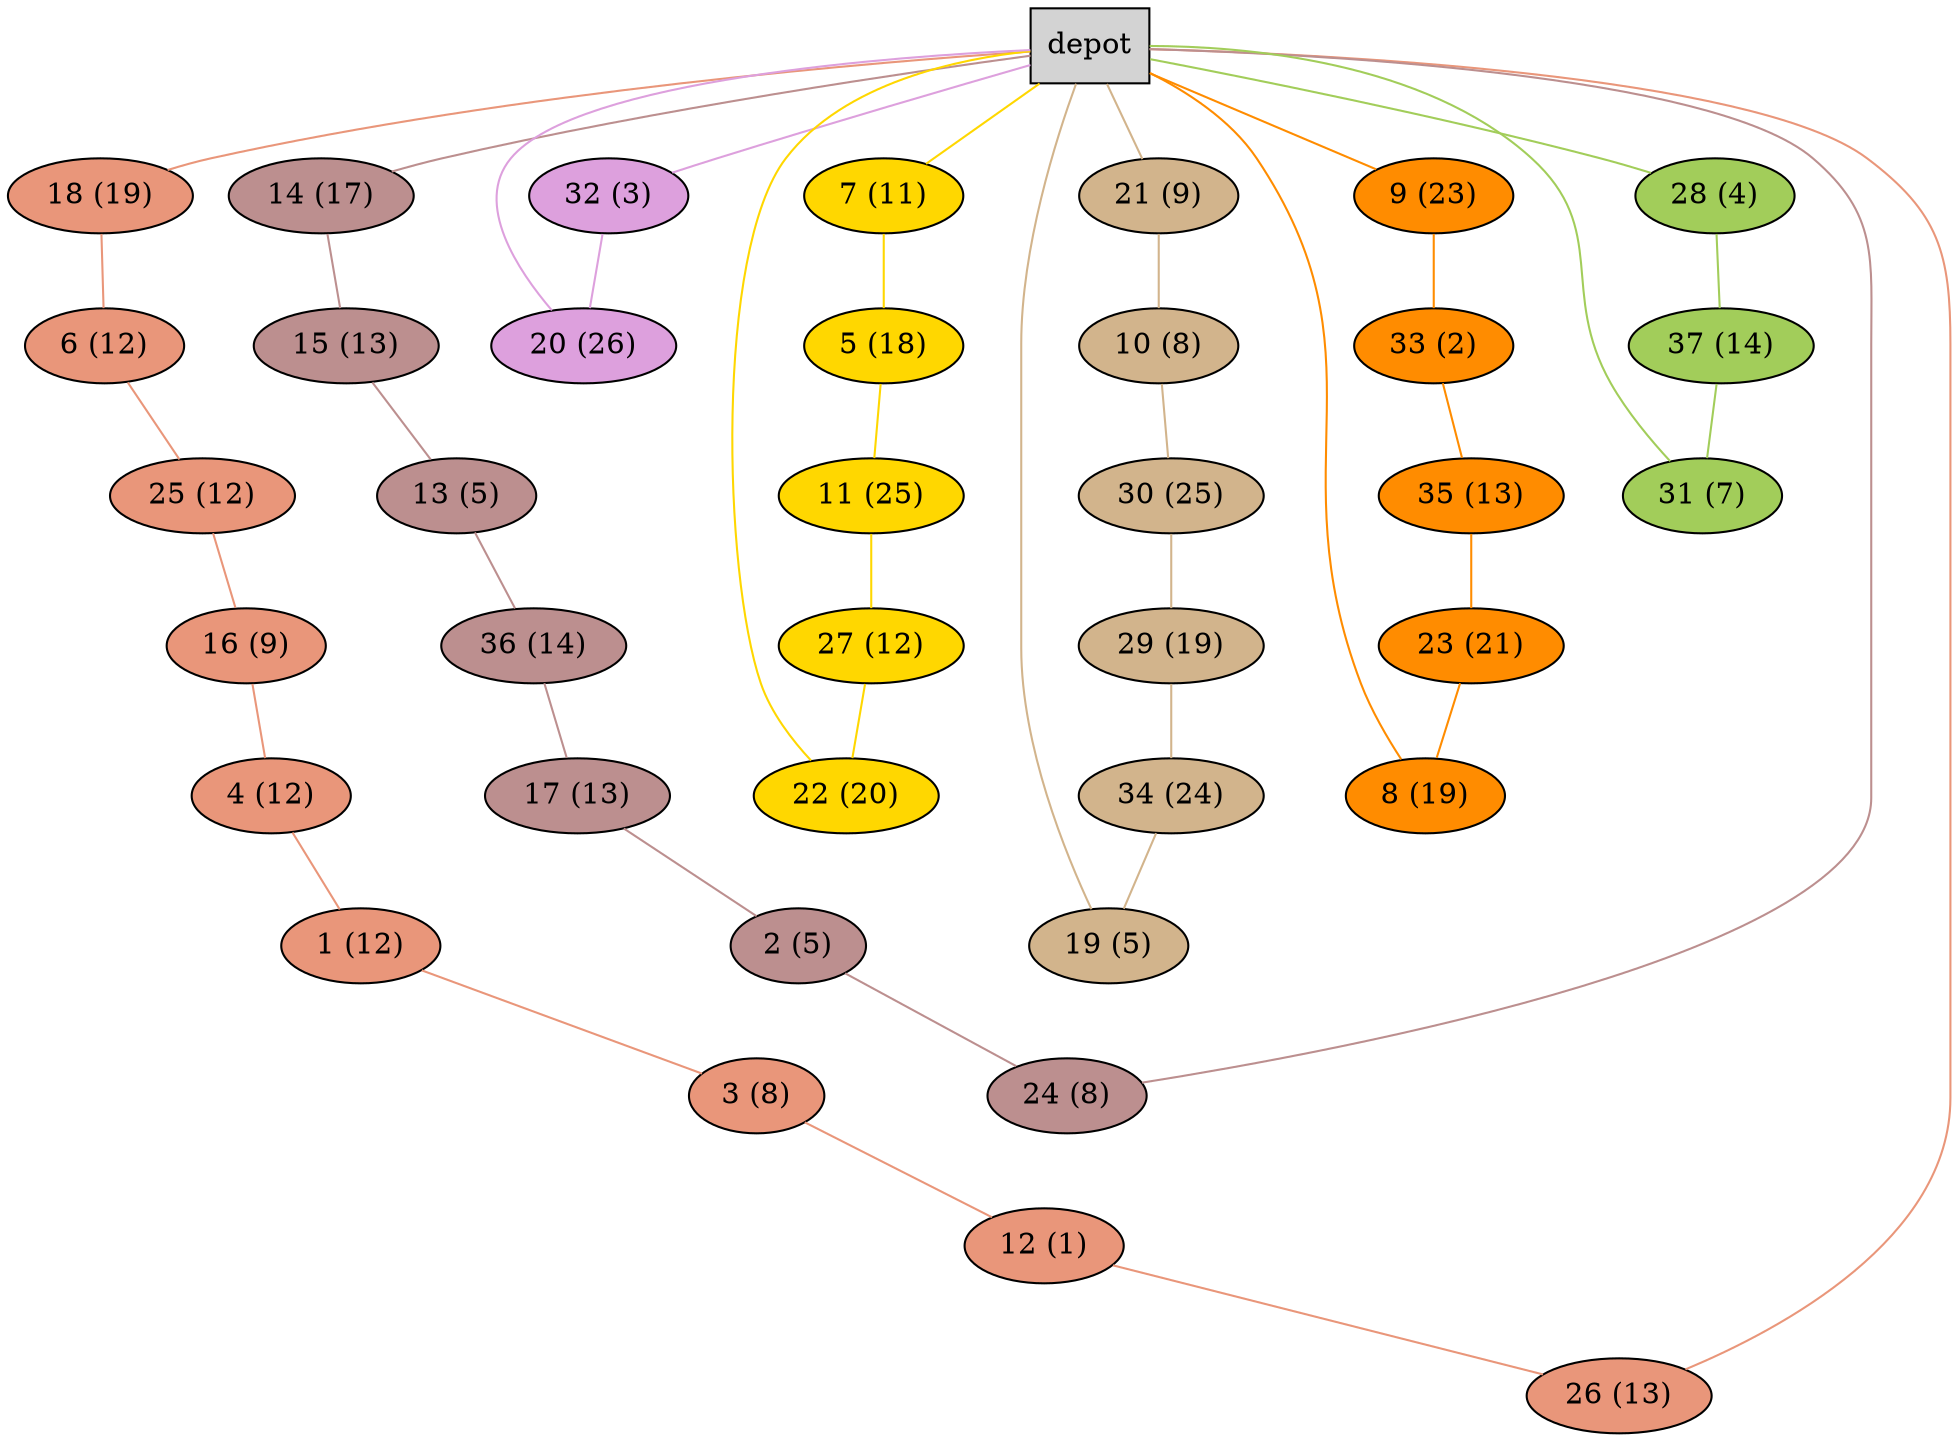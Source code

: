 graph G {
  0[shape = box, label = "depot", style = filled ];
  18[shape = ellipse, label = "18 (19)", style = filled , fillcolor = darksalmon ];
  "0"--"18"[color = darksalmon];
  6[shape = ellipse, label = "6 (12)", style = filled , fillcolor = darksalmon ];
  "18"--"6"[color = darksalmon];
  25[shape = ellipse, label = "25 (12)", style = filled , fillcolor = darksalmon ];
  "6"--"25"[color = darksalmon];
  16[shape = ellipse, label = "16 (9)", style = filled , fillcolor = darksalmon ];
  "25"--"16"[color = darksalmon];
  4[shape = ellipse, label = "4 (12)", style = filled , fillcolor = darksalmon ];
  "16"--"4"[color = darksalmon];
  1[shape = ellipse, label = "1 (12)", style = filled , fillcolor = darksalmon ];
  "4"--"1"[color = darksalmon];
  3[shape = ellipse, label = "3 (8)", style = filled , fillcolor = darksalmon ];
  "1"--"3"[color = darksalmon];
  12[shape = ellipse, label = "12 (1)", style = filled , fillcolor = darksalmon ];
  "3"--"12"[color = darksalmon];
  26[shape = ellipse, label = "26 (13)", style = filled , fillcolor = darksalmon ];
  "12"--"26"[color = darksalmon];
  "26"--"0"[color = darksalmon];
  7[shape = ellipse, label = "7 (11)", style = filled , fillcolor = gold ];
  "0"--"7"[color = gold];
  5[shape = ellipse, label = "5 (18)", style = filled , fillcolor = gold ];
  "7"--"5"[color = gold];
  11[shape = ellipse, label = "11 (25)", style = filled , fillcolor = gold ];
  "5"--"11"[color = gold];
  27[shape = ellipse, label = "27 (12)", style = filled , fillcolor = gold ];
  "11"--"27"[color = gold];
  22[shape = ellipse, label = "22 (20)", style = filled , fillcolor = gold ];
  "27"--"22"[color = gold];
  "22"--"0"[color = gold];
  32[shape = ellipse, label = "32 (3)", style = filled , fillcolor = plum ];
  "0"--"32"[color = plum];
  20[shape = ellipse, label = "20 (26)", style = filled , fillcolor = plum ];
  "32"--"20"[color = plum];
  "20"--"0"[color = plum];
  21[shape = ellipse, label = "21 (9)", style = filled , fillcolor = tan ];
  "0"--"21"[color = tan];
  10[shape = ellipse, label = "10 (8)", style = filled , fillcolor = tan ];
  "21"--"10"[color = tan];
  30[shape = ellipse, label = "30 (25)", style = filled , fillcolor = tan ];
  "10"--"30"[color = tan];
  29[shape = ellipse, label = "29 (19)", style = filled , fillcolor = tan ];
  "30"--"29"[color = tan];
  34[shape = ellipse, label = "34 (24)", style = filled , fillcolor = tan ];
  "29"--"34"[color = tan];
  19[shape = ellipse, label = "19 (5)", style = filled , fillcolor = tan ];
  "34"--"19"[color = tan];
  "19"--"0"[color = tan];
  9[shape = ellipse, label = "9 (23)", style = filled , fillcolor = darkorange ];
  "0"--"9"[color = darkorange];
  33[shape = ellipse, label = "33 (2)", style = filled , fillcolor = darkorange ];
  "9"--"33"[color = darkorange];
  35[shape = ellipse, label = "35 (13)", style = filled , fillcolor = darkorange ];
  "33"--"35"[color = darkorange];
  23[shape = ellipse, label = "23 (21)", style = filled , fillcolor = darkorange ];
  "35"--"23"[color = darkorange];
  8[shape = ellipse, label = "8 (19)", style = filled , fillcolor = darkorange ];
  "23"--"8"[color = darkorange];
  "8"--"0"[color = darkorange];
  14[shape = ellipse, label = "14 (17)", style = filled , fillcolor = rosybrown ];
  "0"--"14"[color = rosybrown];
  15[shape = ellipse, label = "15 (13)", style = filled , fillcolor = rosybrown ];
  "14"--"15"[color = rosybrown];
  13[shape = ellipse, label = "13 (5)", style = filled , fillcolor = rosybrown ];
  "15"--"13"[color = rosybrown];
  36[shape = ellipse, label = "36 (14)", style = filled , fillcolor = rosybrown ];
  "13"--"36"[color = rosybrown];
  17[shape = ellipse, label = "17 (13)", style = filled , fillcolor = rosybrown ];
  "36"--"17"[color = rosybrown];
  2[shape = ellipse, label = "2 (5)", style = filled , fillcolor = rosybrown ];
  "17"--"2"[color = rosybrown];
  24[shape = ellipse, label = "24 (8)", style = filled , fillcolor = rosybrown ];
  "2"--"24"[color = rosybrown];
  "24"--"0"[color = rosybrown];
  28[shape = ellipse, label = "28 (4)", style = filled , fillcolor = darkolivegreen3 ];
  "0"--"28"[color = darkolivegreen3];
  37[shape = ellipse, label = "37 (14)", style = filled , fillcolor = darkolivegreen3 ];
  "28"--"37"[color = darkolivegreen3];
  31[shape = ellipse, label = "31 (7)", style = filled , fillcolor = darkolivegreen3 ];
  "37"--"31"[color = darkolivegreen3];
  "31"--"0"[color = darkolivegreen3];
}
